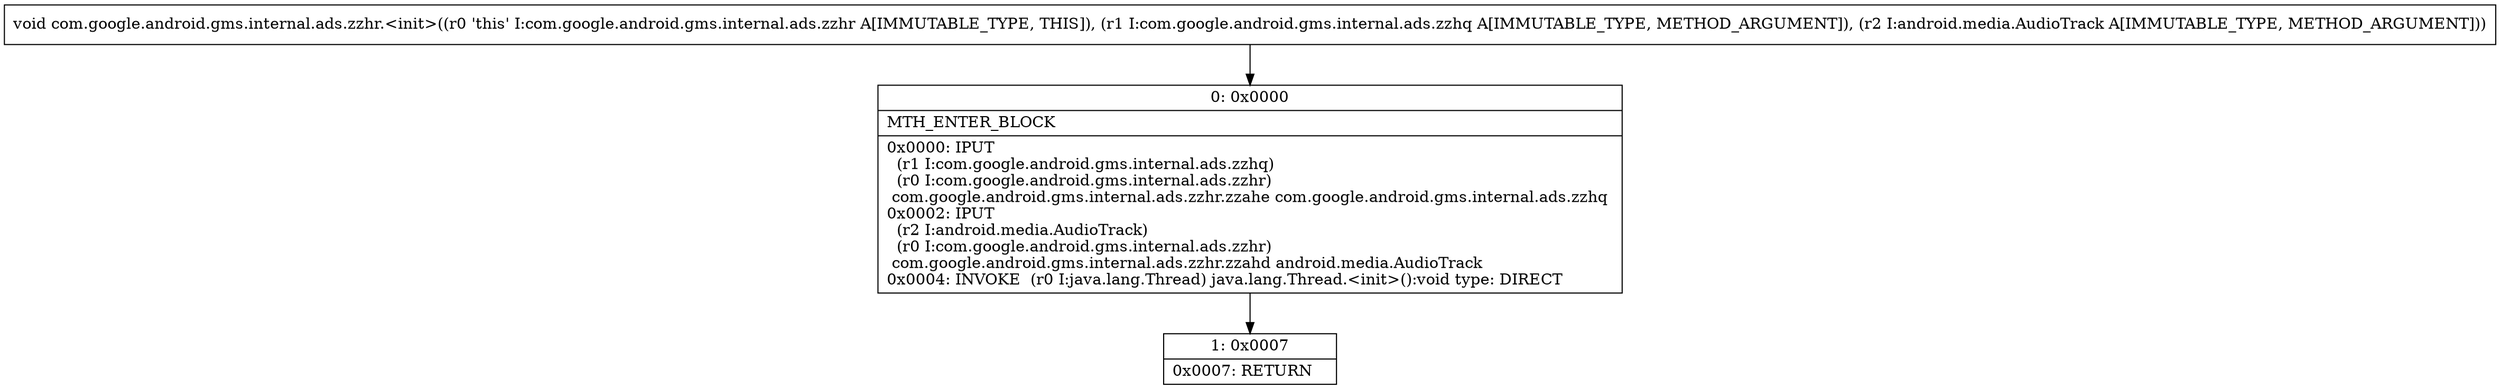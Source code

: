digraph "CFG forcom.google.android.gms.internal.ads.zzhr.\<init\>(Lcom\/google\/android\/gms\/internal\/ads\/zzhq;Landroid\/media\/AudioTrack;)V" {
Node_0 [shape=record,label="{0\:\ 0x0000|MTH_ENTER_BLOCK\l|0x0000: IPUT  \l  (r1 I:com.google.android.gms.internal.ads.zzhq)\l  (r0 I:com.google.android.gms.internal.ads.zzhr)\l com.google.android.gms.internal.ads.zzhr.zzahe com.google.android.gms.internal.ads.zzhq \l0x0002: IPUT  \l  (r2 I:android.media.AudioTrack)\l  (r0 I:com.google.android.gms.internal.ads.zzhr)\l com.google.android.gms.internal.ads.zzhr.zzahd android.media.AudioTrack \l0x0004: INVOKE  (r0 I:java.lang.Thread) java.lang.Thread.\<init\>():void type: DIRECT \l}"];
Node_1 [shape=record,label="{1\:\ 0x0007|0x0007: RETURN   \l}"];
MethodNode[shape=record,label="{void com.google.android.gms.internal.ads.zzhr.\<init\>((r0 'this' I:com.google.android.gms.internal.ads.zzhr A[IMMUTABLE_TYPE, THIS]), (r1 I:com.google.android.gms.internal.ads.zzhq A[IMMUTABLE_TYPE, METHOD_ARGUMENT]), (r2 I:android.media.AudioTrack A[IMMUTABLE_TYPE, METHOD_ARGUMENT])) }"];
MethodNode -> Node_0;
Node_0 -> Node_1;
}

